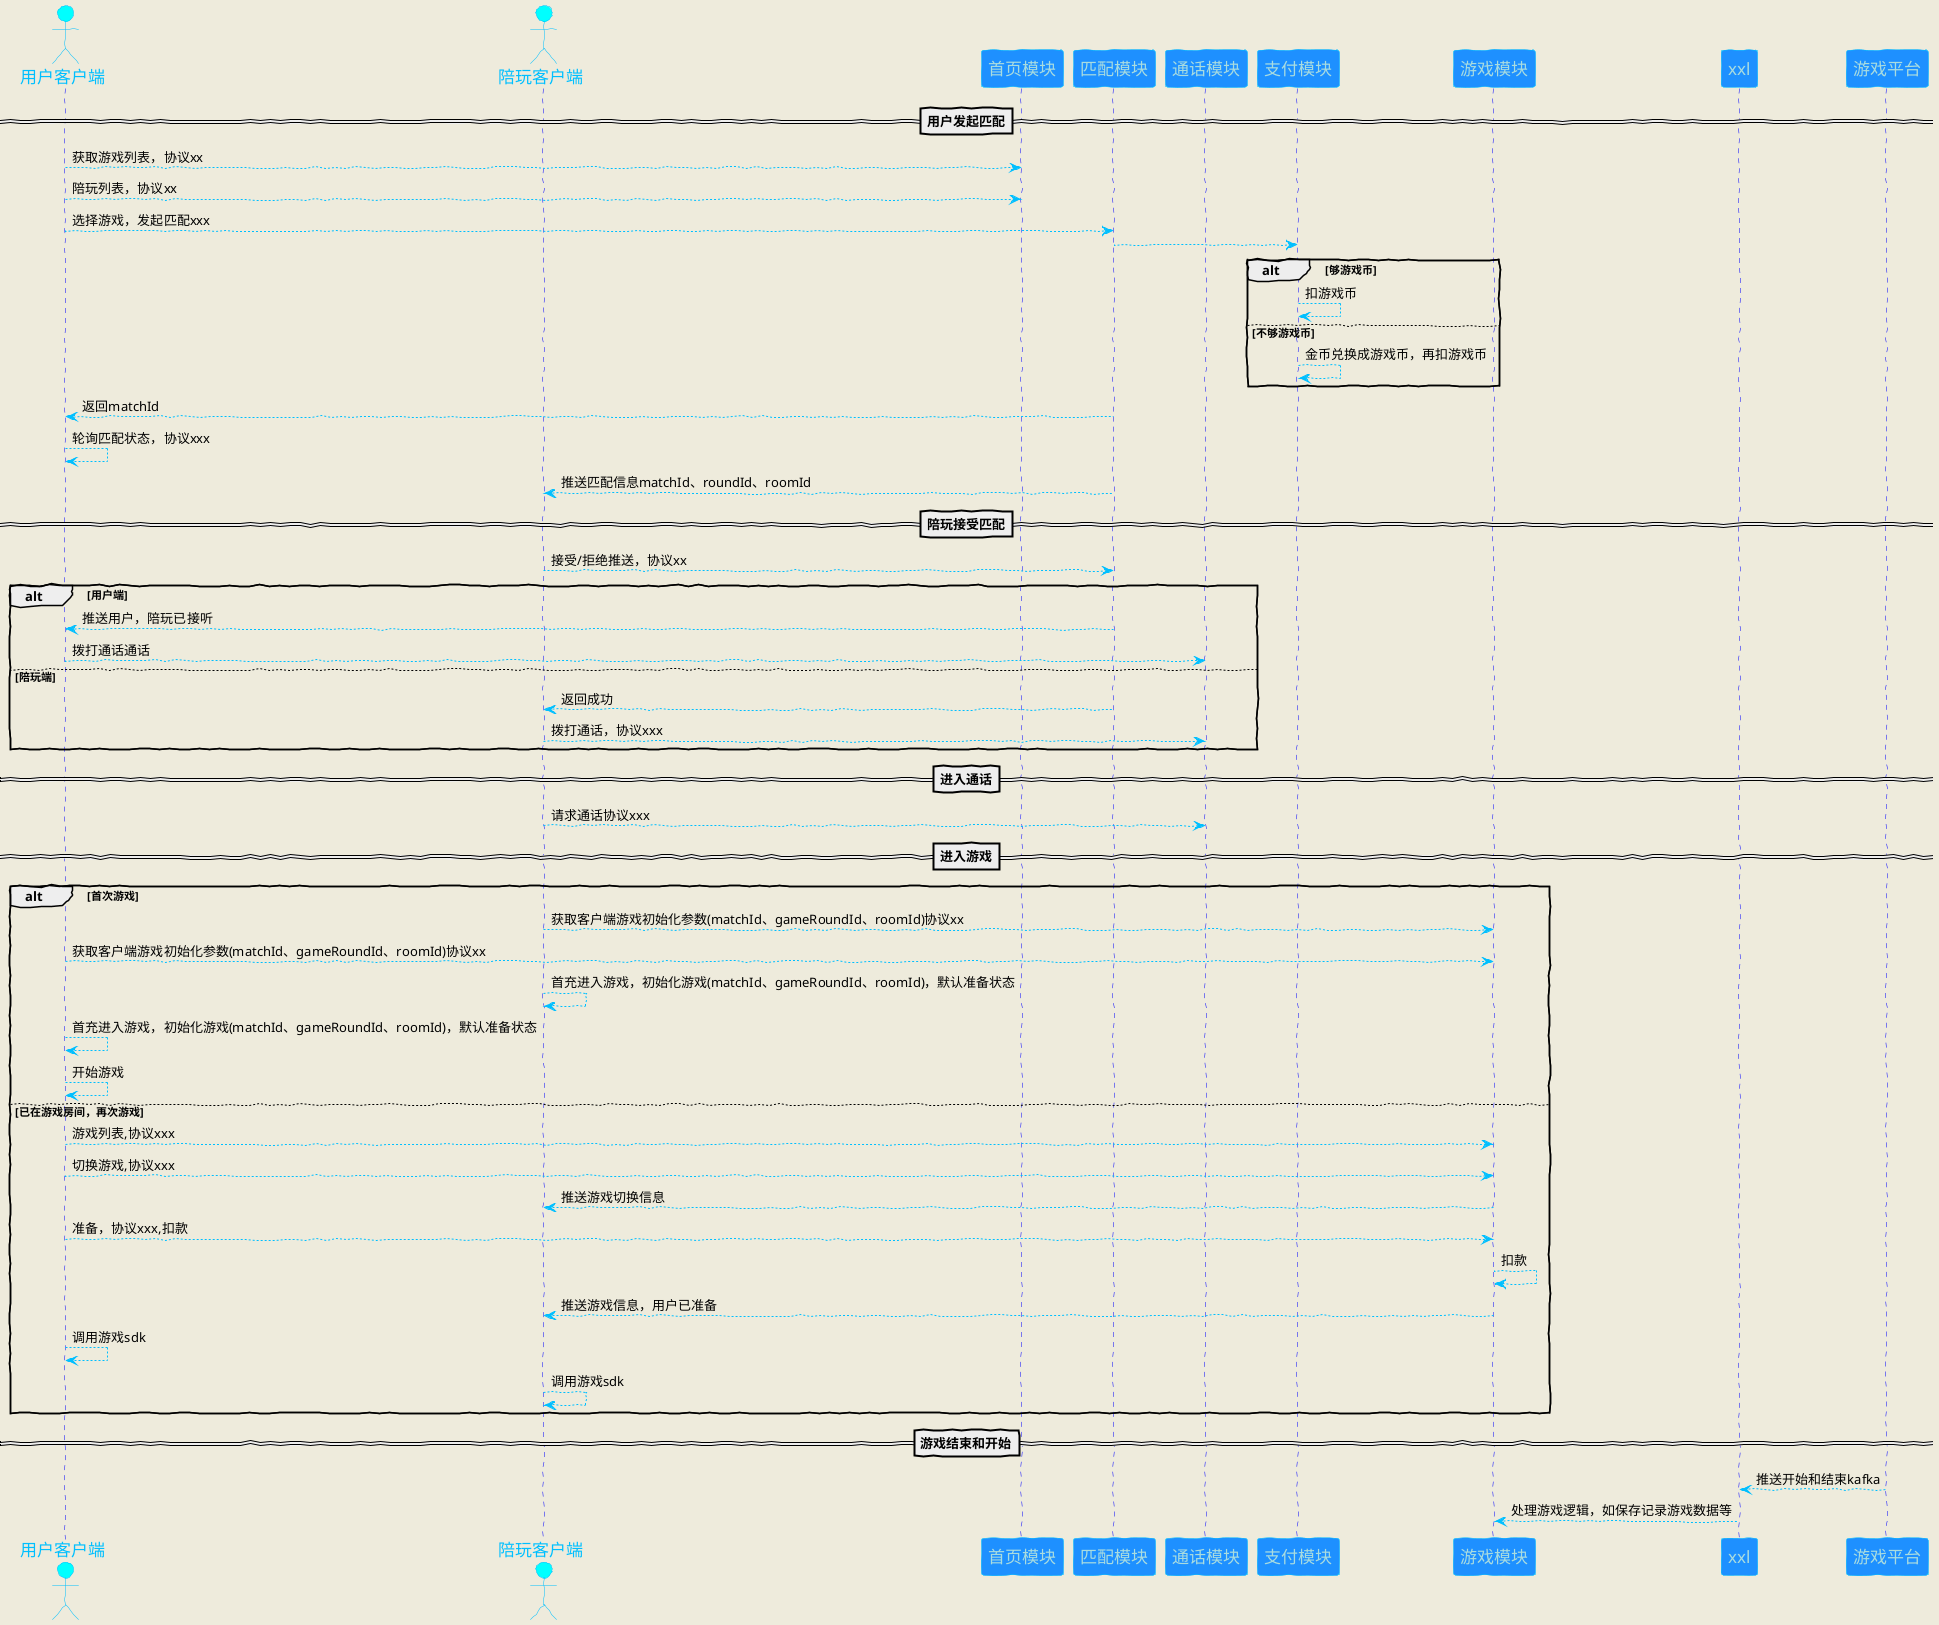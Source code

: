 @startuml
skinparam backgroundColor #EEEBDC
skinparam handwritten true
skinparam sequence {
ArrowColor DeepSkyBlue
ActorBorderColor DeepSkyBlue
LifeLineBorderColor blue
LifeLineBackgroundColor #A9DCDF

ParticipantBorderColor DeepSkyBlue
ParticipantBackgroundColor DodgerBlue
ParticipantFontName Impact
ParticipantFontSize 17
ParticipantFontColor #A9DCDF

ActorBackgroundColor aqua
ActorFontColor DeepSkyBlue
ActorFontSize 17
ActorFontName Aapex
}

actor 用户客户端 as user
actor 陪玩客户端 as player
participant 首页模块 as home
participant 匹配模块 as match
participant 通话模块 as call
participant 支付模块 as pay
participant 游戏模块 as game
participant xxl
participant 游戏平台 as gamePlatform

==用户发起匹配==
user --> home:获取游戏列表，协议xx
user --> home:陪玩列表，协议xx
user --> match:选择游戏，发起匹配xxx
match --> pay:
alt 够游戏币
pay --> pay:扣游戏币
else 不够游戏币
pay --> pay:金币兑换成游戏币，再扣游戏币
end
match --> user:返回matchId
user --> user:轮询匹配状态，协议xxx
match --> player:推送匹配信息matchId、roundId、roomId
==陪玩接受匹配==
player --> match:接受/拒绝推送，协议xx
alt 用户端
match --> user:推送用户，陪玩已接听
user --> call:拨打通话通话
else 陪玩端
match --> player:返回成功
player --> call:拨打通话，协议xxx
end
==进入通话==
player --> call:请求通话协议xxx
==进入游戏==
alt 首次游戏
player --> game:获取客户端游戏初始化参数(matchId、gameRoundId、roomId)协议xx
user --> game:获取客户端游戏初始化参数(matchId、gameRoundId、roomId)协议xx
player -->player:首充进入游戏，初始化游戏(matchId、gameRoundId、roomId)，默认准备状态
user --> user:首充进入游戏，初始化游戏(matchId、gameRoundId、roomId)，默认准备状态
user --> user:开始游戏
else 已在游戏房间，再次游戏
user --> game:游戏列表,协议xxx
user --> game:切换游戏,协议xxx
game --> player:推送游戏切换信息
user --> game:准备，协议xxx,扣款
game --> game:扣款
game --> player:推送游戏信息，用户已准备
user --> user:调用游戏sdk
player --> player:调用游戏sdk
end
==游戏结束和开始==
gamePlatform --> xxl:推送开始和结束kafka
xxl-->game:处理游戏逻辑，如保存记录游戏数据等
@enduml